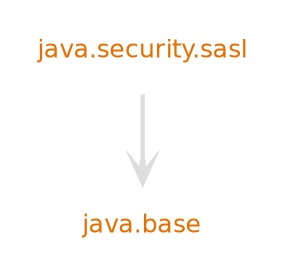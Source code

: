 digraph "java.security.sasl" {
  nodesep=.5;
  ranksep=0.600000;
  pencolor=transparent;
  node [shape=plaintext, fontcolor="#000000", fontname="DejaVuSans", fontsize=12, margin=".2,.2"];
  edge [penwidth=2, color="#999999", arrowhead=open, arrowsize=1];
  subgraph se {
  "java.base" [fontcolor="#e76f00", group=java];
  "java.security.sasl" [fontcolor="#e76f00", group=java];
  }
  subgraph jdk {
  }
  "java.security.sasl" -> "java.base" [color="#dddddd", weight=10];
}
